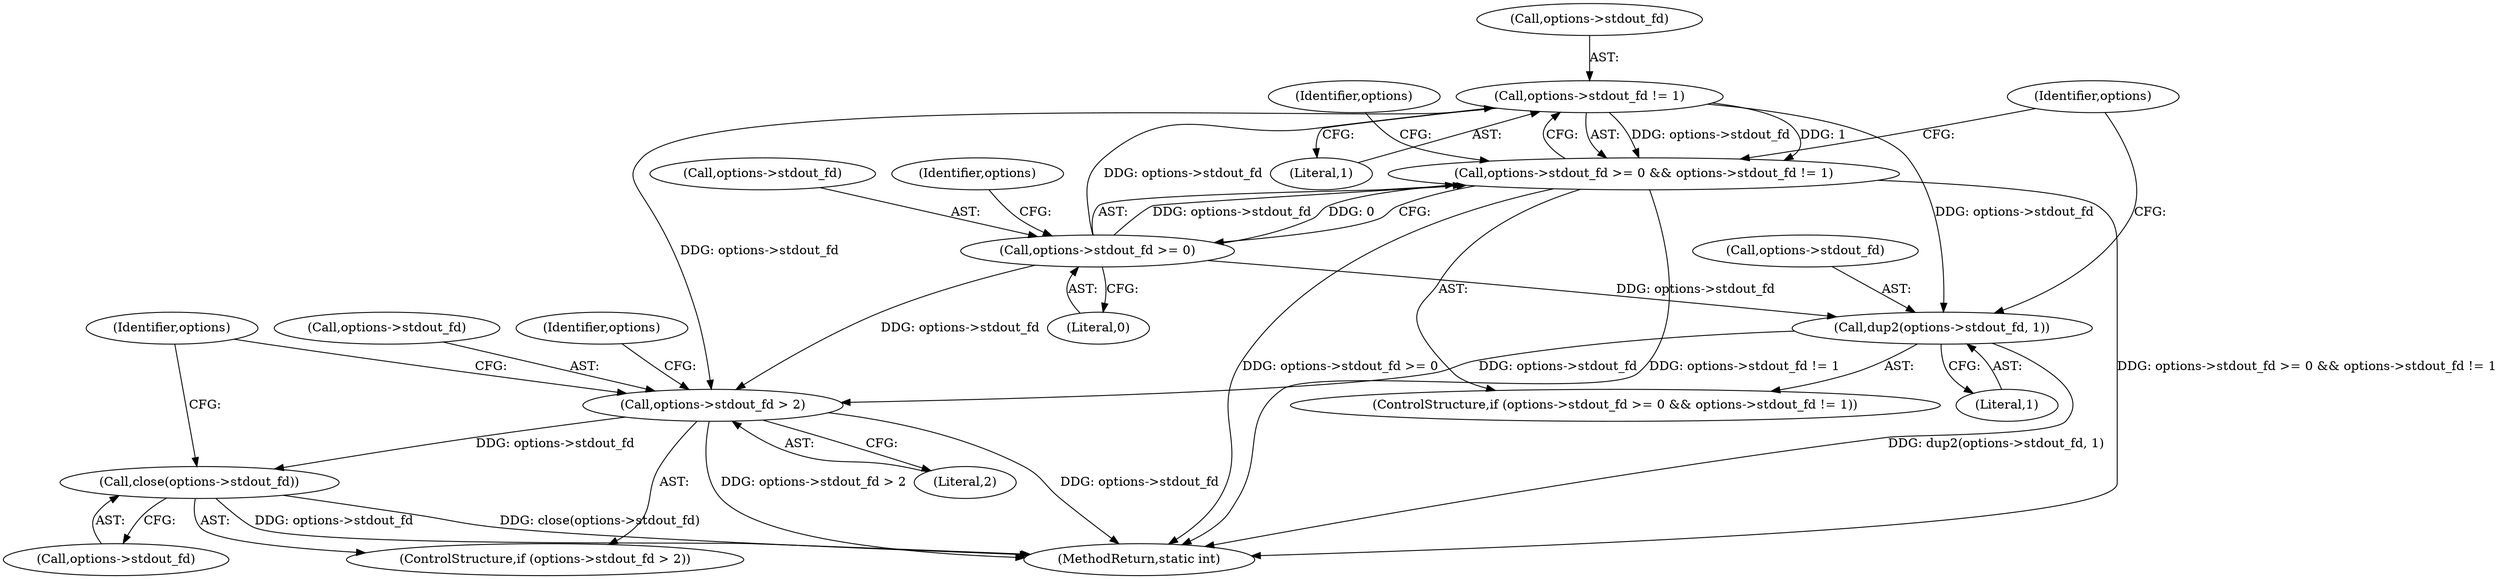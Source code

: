 digraph "0_lxc_81f466d05f2a89cb4f122ef7f593ff3f279b165c@pointer" {
"1000645" [label="(Call,options->stdout_fd != 1)"];
"1000640" [label="(Call,options->stdout_fd >= 0)"];
"1000639" [label="(Call,options->stdout_fd >= 0 && options->stdout_fd != 1)"];
"1000650" [label="(Call,dup2(options->stdout_fd, 1))"];
"1000683" [label="(Call,options->stdout_fd > 2)"];
"1000688" [label="(Call,close(options->stdout_fd))"];
"1000654" [label="(Literal,1)"];
"1000639" [label="(Call,options->stdout_fd >= 0 && options->stdout_fd != 1)"];
"1000688" [label="(Call,close(options->stdout_fd))"];
"1000646" [label="(Call,options->stdout_fd)"];
"1000687" [label="(Literal,2)"];
"1000645" [label="(Call,options->stdout_fd != 1)"];
"1000682" [label="(ControlStructure,if (options->stdout_fd > 2))"];
"1000638" [label="(ControlStructure,if (options->stdout_fd >= 0 && options->stdout_fd != 1))"];
"1000683" [label="(Call,options->stdout_fd > 2)"];
"1000684" [label="(Call,options->stdout_fd)"];
"1000650" [label="(Call,dup2(options->stdout_fd, 1))"];
"1000744" [label="(MethodReturn,static int)"];
"1000652" [label="(Identifier,options)"];
"1000695" [label="(Identifier,options)"];
"1000647" [label="(Identifier,options)"];
"1000649" [label="(Literal,1)"];
"1000689" [label="(Call,options->stdout_fd)"];
"1000651" [label="(Call,options->stdout_fd)"];
"1000640" [label="(Call,options->stdout_fd >= 0)"];
"1000644" [label="(Literal,0)"];
"1000659" [label="(Identifier,options)"];
"1000641" [label="(Call,options->stdout_fd)"];
"1000690" [label="(Identifier,options)"];
"1000645" -> "1000639"  [label="AST: "];
"1000645" -> "1000649"  [label="CFG: "];
"1000646" -> "1000645"  [label="AST: "];
"1000649" -> "1000645"  [label="AST: "];
"1000639" -> "1000645"  [label="CFG: "];
"1000645" -> "1000639"  [label="DDG: options->stdout_fd"];
"1000645" -> "1000639"  [label="DDG: 1"];
"1000640" -> "1000645"  [label="DDG: options->stdout_fd"];
"1000645" -> "1000650"  [label="DDG: options->stdout_fd"];
"1000645" -> "1000683"  [label="DDG: options->stdout_fd"];
"1000640" -> "1000639"  [label="AST: "];
"1000640" -> "1000644"  [label="CFG: "];
"1000641" -> "1000640"  [label="AST: "];
"1000644" -> "1000640"  [label="AST: "];
"1000647" -> "1000640"  [label="CFG: "];
"1000639" -> "1000640"  [label="CFG: "];
"1000640" -> "1000639"  [label="DDG: options->stdout_fd"];
"1000640" -> "1000639"  [label="DDG: 0"];
"1000640" -> "1000650"  [label="DDG: options->stdout_fd"];
"1000640" -> "1000683"  [label="DDG: options->stdout_fd"];
"1000639" -> "1000638"  [label="AST: "];
"1000652" -> "1000639"  [label="CFG: "];
"1000659" -> "1000639"  [label="CFG: "];
"1000639" -> "1000744"  [label="DDG: options->stdout_fd >= 0 && options->stdout_fd != 1"];
"1000639" -> "1000744"  [label="DDG: options->stdout_fd >= 0"];
"1000639" -> "1000744"  [label="DDG: options->stdout_fd != 1"];
"1000650" -> "1000638"  [label="AST: "];
"1000650" -> "1000654"  [label="CFG: "];
"1000651" -> "1000650"  [label="AST: "];
"1000654" -> "1000650"  [label="AST: "];
"1000659" -> "1000650"  [label="CFG: "];
"1000650" -> "1000744"  [label="DDG: dup2(options->stdout_fd, 1)"];
"1000650" -> "1000683"  [label="DDG: options->stdout_fd"];
"1000683" -> "1000682"  [label="AST: "];
"1000683" -> "1000687"  [label="CFG: "];
"1000684" -> "1000683"  [label="AST: "];
"1000687" -> "1000683"  [label="AST: "];
"1000690" -> "1000683"  [label="CFG: "];
"1000695" -> "1000683"  [label="CFG: "];
"1000683" -> "1000744"  [label="DDG: options->stdout_fd"];
"1000683" -> "1000744"  [label="DDG: options->stdout_fd > 2"];
"1000683" -> "1000688"  [label="DDG: options->stdout_fd"];
"1000688" -> "1000682"  [label="AST: "];
"1000688" -> "1000689"  [label="CFG: "];
"1000689" -> "1000688"  [label="AST: "];
"1000695" -> "1000688"  [label="CFG: "];
"1000688" -> "1000744"  [label="DDG: options->stdout_fd"];
"1000688" -> "1000744"  [label="DDG: close(options->stdout_fd)"];
}
